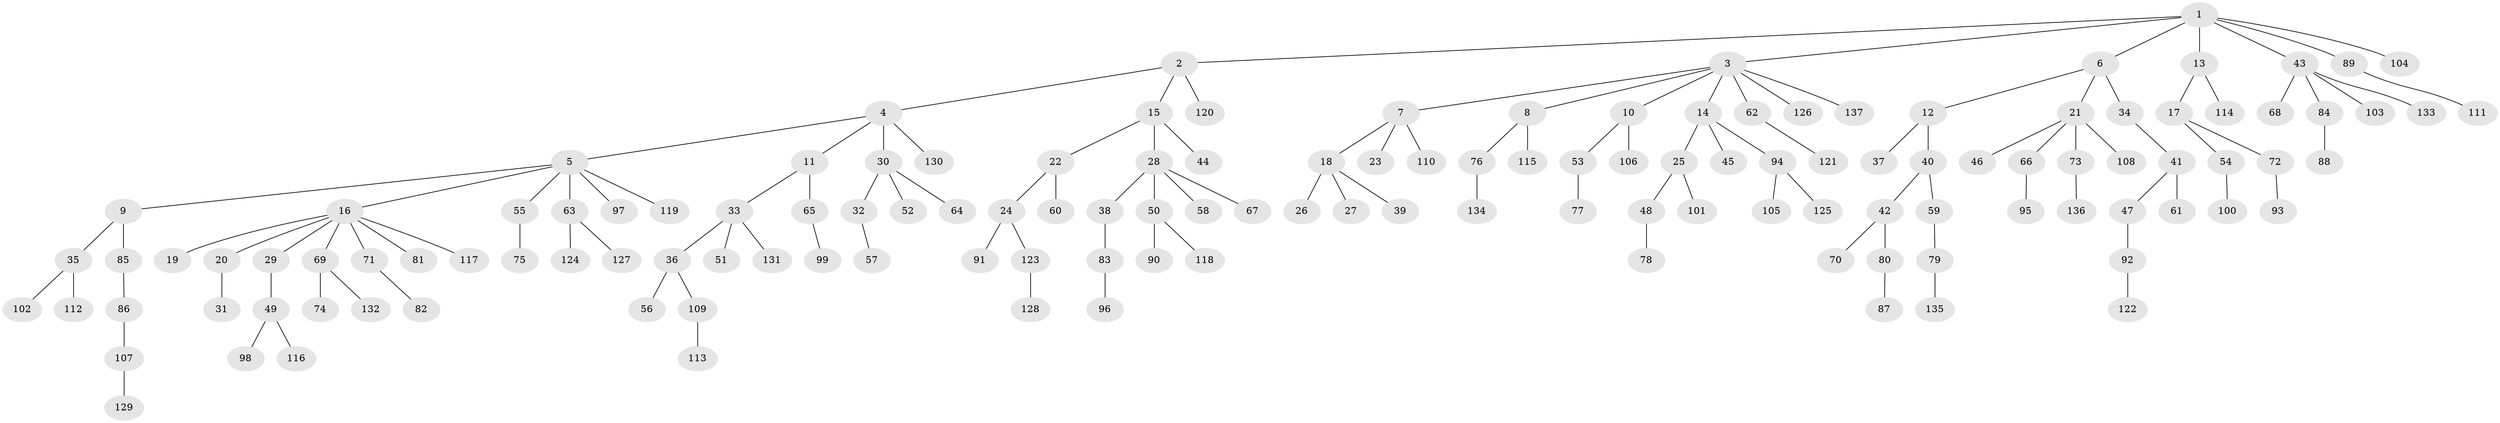 // coarse degree distribution, {7: 0.03333333333333333, 3: 0.13333333333333333, 5: 0.022222222222222223, 6: 0.011111111111111112, 4: 0.03333333333333333, 2: 0.18888888888888888, 8: 0.011111111111111112, 1: 0.5666666666666667}
// Generated by graph-tools (version 1.1) at 2025/24/03/03/25 07:24:05]
// undirected, 137 vertices, 136 edges
graph export_dot {
graph [start="1"]
  node [color=gray90,style=filled];
  1;
  2;
  3;
  4;
  5;
  6;
  7;
  8;
  9;
  10;
  11;
  12;
  13;
  14;
  15;
  16;
  17;
  18;
  19;
  20;
  21;
  22;
  23;
  24;
  25;
  26;
  27;
  28;
  29;
  30;
  31;
  32;
  33;
  34;
  35;
  36;
  37;
  38;
  39;
  40;
  41;
  42;
  43;
  44;
  45;
  46;
  47;
  48;
  49;
  50;
  51;
  52;
  53;
  54;
  55;
  56;
  57;
  58;
  59;
  60;
  61;
  62;
  63;
  64;
  65;
  66;
  67;
  68;
  69;
  70;
  71;
  72;
  73;
  74;
  75;
  76;
  77;
  78;
  79;
  80;
  81;
  82;
  83;
  84;
  85;
  86;
  87;
  88;
  89;
  90;
  91;
  92;
  93;
  94;
  95;
  96;
  97;
  98;
  99;
  100;
  101;
  102;
  103;
  104;
  105;
  106;
  107;
  108;
  109;
  110;
  111;
  112;
  113;
  114;
  115;
  116;
  117;
  118;
  119;
  120;
  121;
  122;
  123;
  124;
  125;
  126;
  127;
  128;
  129;
  130;
  131;
  132;
  133;
  134;
  135;
  136;
  137;
  1 -- 2;
  1 -- 3;
  1 -- 6;
  1 -- 13;
  1 -- 43;
  1 -- 89;
  1 -- 104;
  2 -- 4;
  2 -- 15;
  2 -- 120;
  3 -- 7;
  3 -- 8;
  3 -- 10;
  3 -- 14;
  3 -- 62;
  3 -- 126;
  3 -- 137;
  4 -- 5;
  4 -- 11;
  4 -- 30;
  4 -- 130;
  5 -- 9;
  5 -- 16;
  5 -- 55;
  5 -- 63;
  5 -- 97;
  5 -- 119;
  6 -- 12;
  6 -- 21;
  6 -- 34;
  7 -- 18;
  7 -- 23;
  7 -- 110;
  8 -- 76;
  8 -- 115;
  9 -- 35;
  9 -- 85;
  10 -- 53;
  10 -- 106;
  11 -- 33;
  11 -- 65;
  12 -- 37;
  12 -- 40;
  13 -- 17;
  13 -- 114;
  14 -- 25;
  14 -- 45;
  14 -- 94;
  15 -- 22;
  15 -- 28;
  15 -- 44;
  16 -- 19;
  16 -- 20;
  16 -- 29;
  16 -- 69;
  16 -- 71;
  16 -- 81;
  16 -- 117;
  17 -- 54;
  17 -- 72;
  18 -- 26;
  18 -- 27;
  18 -- 39;
  20 -- 31;
  21 -- 46;
  21 -- 66;
  21 -- 73;
  21 -- 108;
  22 -- 24;
  22 -- 60;
  24 -- 91;
  24 -- 123;
  25 -- 48;
  25 -- 101;
  28 -- 38;
  28 -- 50;
  28 -- 58;
  28 -- 67;
  29 -- 49;
  30 -- 32;
  30 -- 52;
  30 -- 64;
  32 -- 57;
  33 -- 36;
  33 -- 51;
  33 -- 131;
  34 -- 41;
  35 -- 102;
  35 -- 112;
  36 -- 56;
  36 -- 109;
  38 -- 83;
  40 -- 42;
  40 -- 59;
  41 -- 47;
  41 -- 61;
  42 -- 70;
  42 -- 80;
  43 -- 68;
  43 -- 84;
  43 -- 103;
  43 -- 133;
  47 -- 92;
  48 -- 78;
  49 -- 98;
  49 -- 116;
  50 -- 90;
  50 -- 118;
  53 -- 77;
  54 -- 100;
  55 -- 75;
  59 -- 79;
  62 -- 121;
  63 -- 124;
  63 -- 127;
  65 -- 99;
  66 -- 95;
  69 -- 74;
  69 -- 132;
  71 -- 82;
  72 -- 93;
  73 -- 136;
  76 -- 134;
  79 -- 135;
  80 -- 87;
  83 -- 96;
  84 -- 88;
  85 -- 86;
  86 -- 107;
  89 -- 111;
  92 -- 122;
  94 -- 105;
  94 -- 125;
  107 -- 129;
  109 -- 113;
  123 -- 128;
}
